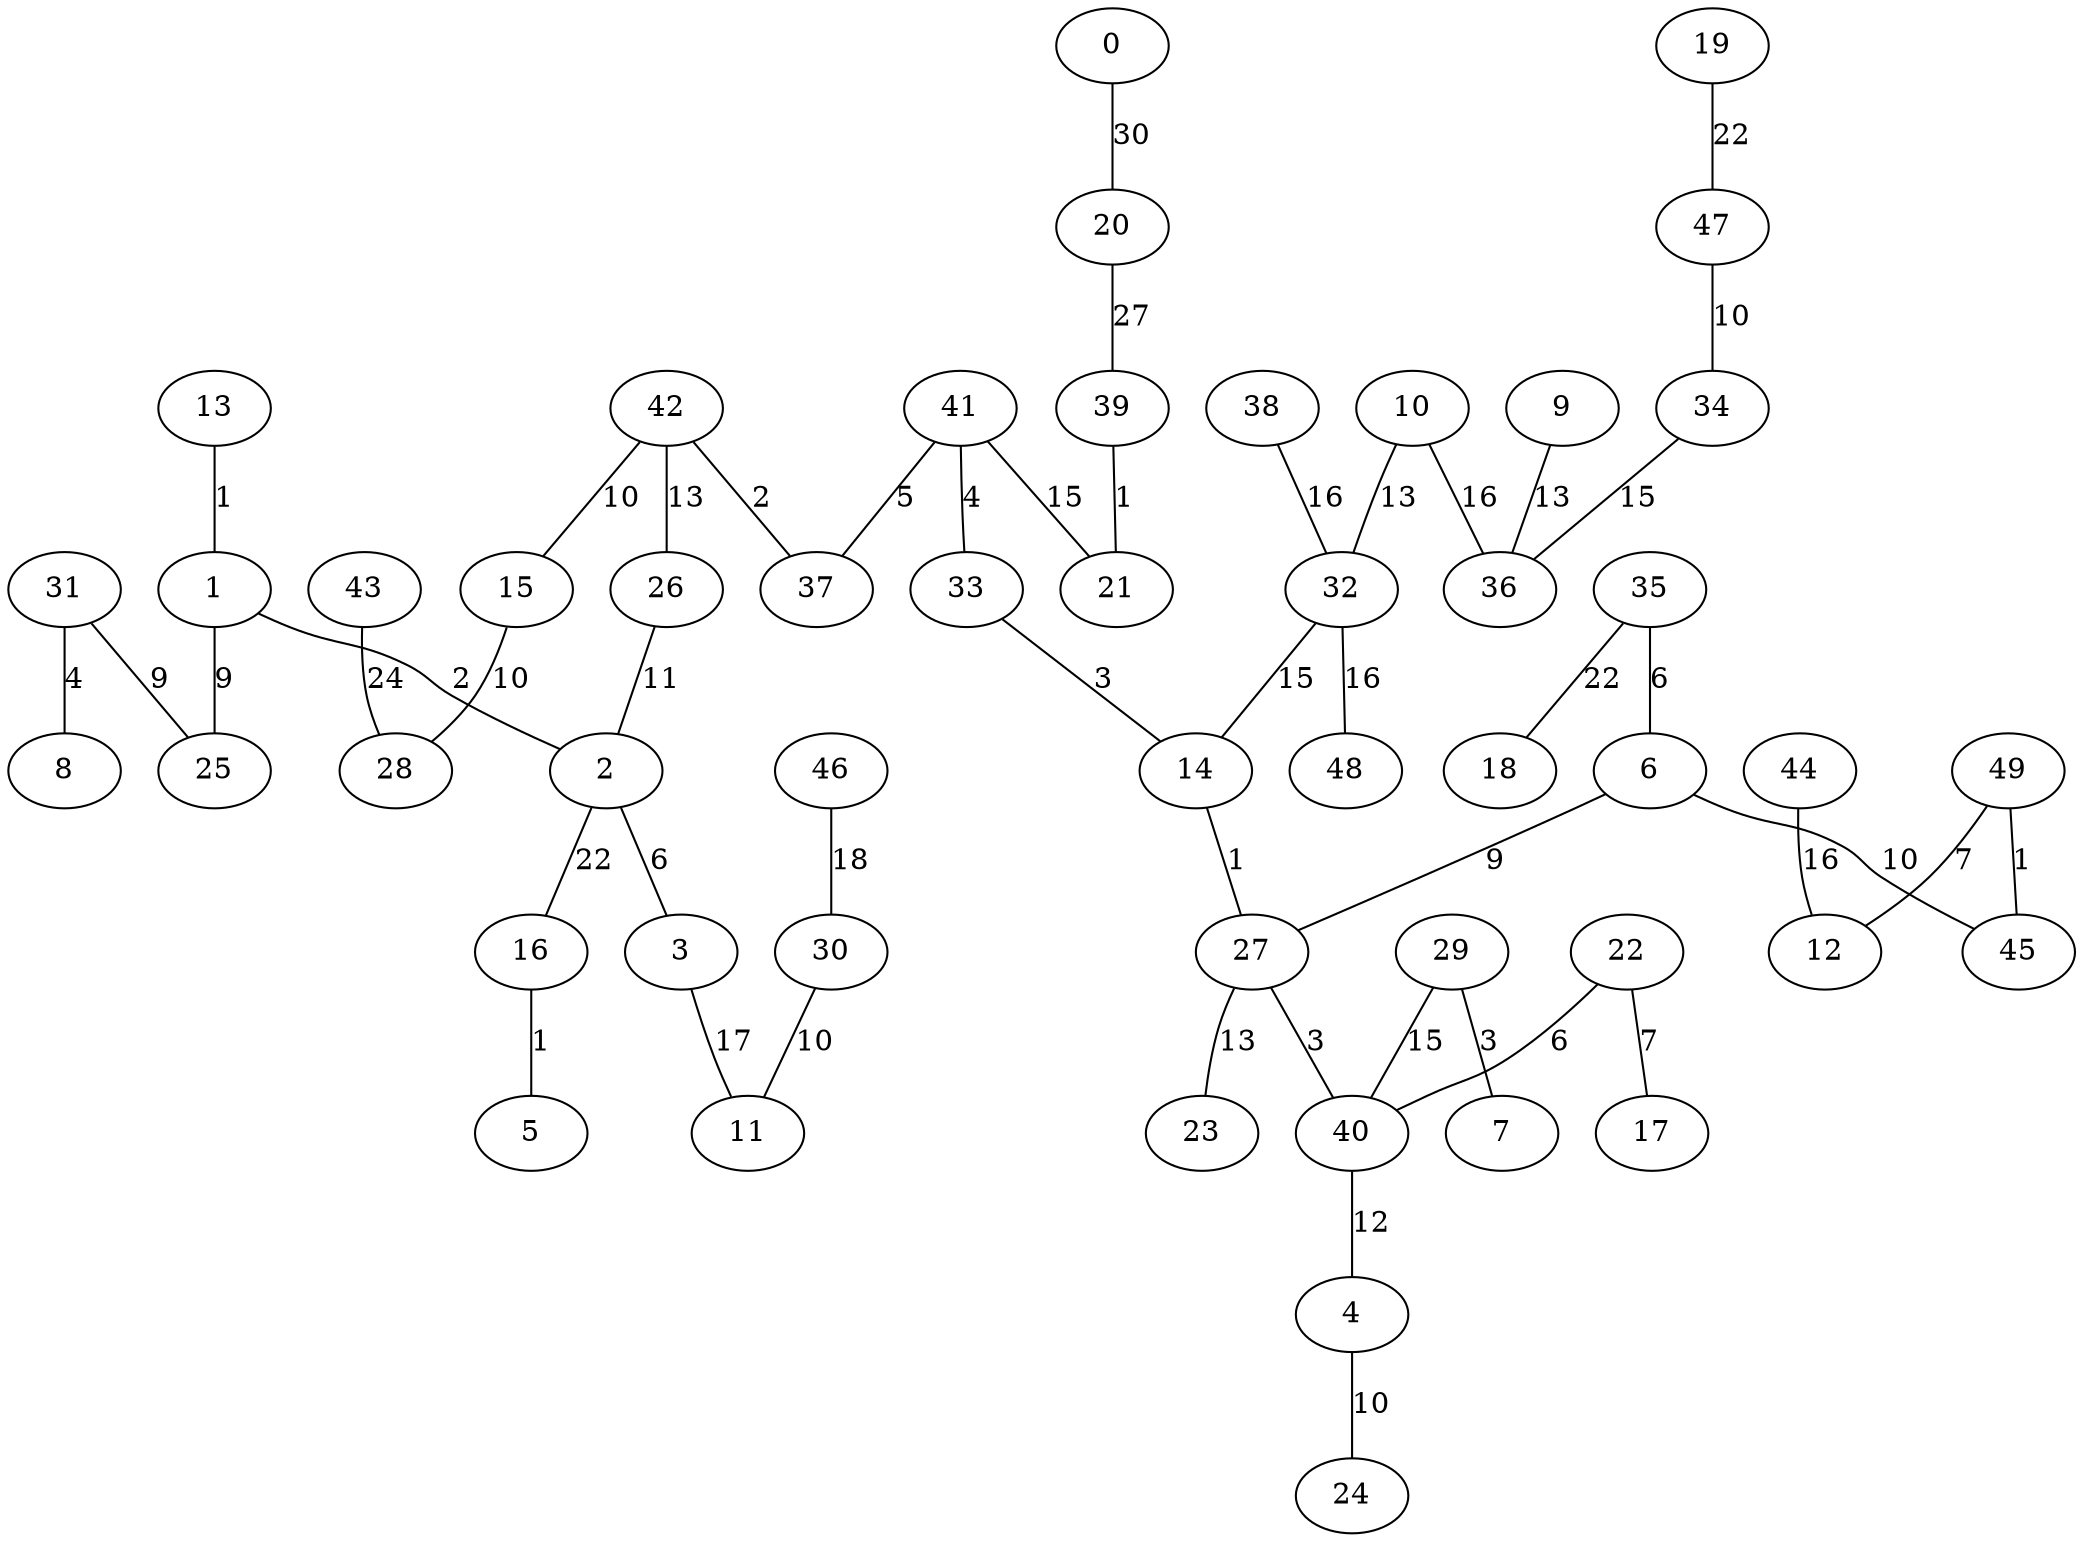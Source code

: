 graph {
	13 [label=13]
	1 [label=1]
	14 [label=14]
	27 [label=27]
	16 [label=16]
	5 [label=5]
	39 [label=39]
	21 [label=21]
	49 [label=49]
	45 [label=45]
	2 [label=2]
	42 [label=42]
	37 [label=37]
	40 [label=40]
	29 [label=29]
	7 [label=7]
	33 [label=33]
	31 [label=31]
	8 [label=8]
	41 [label=41]
	3 [label=3]
	22 [label=22]
	35 [label=35]
	6 [label=6]
	17 [label=17]
	12 [label=12]
	25 [label=25]
	4 [label=4]
	24 [label=24]
	15 [label=15]
	28 [label=28]
	30 [label=30]
	11 [label=11]
	47 [label=47]
	34 [label=34]
	26 [label=26]
	9 [label=9]
	36 [label=36]
	10 [label=10]
	32 [label=32]
	23 [label=23]
	48 [label=48]
	38 [label=38]
	44 [label=44]
	46 [label=46]
	19 [label=19]
	18 [label=18]
	43 [label=43]
	20 [label=20]
	0 [label=0]
	13 -- 1 [label=1]
	14 -- 27 [label=1]
	16 -- 5 [label=1]
	39 -- 21 [label=1]
	49 -- 45 [label=1]
	1 -- 2 [label=2]
	42 -- 37 [label=2]
	27 -- 40 [label=3]
	29 -- 7 [label=3]
	33 -- 14 [label=3]
	31 -- 8 [label=4]
	41 -- 33 [label=4]
	41 -- 37 [label=5]
	2 -- 3 [label=6]
	22 -- 40 [label=6]
	35 -- 6 [label=6]
	22 -- 17 [label=7]
	49 -- 12 [label=7]
	1 -- 25 [label=9]
	6 -- 27 [label=9]
	31 -- 25 [label=9]
	4 -- 24 [label=10]
	6 -- 45 [label=10]
	15 -- 28 [label=10]
	30 -- 11 [label=10]
	42 -- 15 [label=10]
	47 -- 34 [label=10]
	26 -- 2 [label=11]
	40 -- 4 [label=12]
	9 -- 36 [label=13]
	10 -- 32 [label=13]
	27 -- 23 [label=13]
	42 -- 26 [label=13]
	29 -- 40 [label=15]
	32 -- 14 [label=15]
	34 -- 36 [label=15]
	41 -- 21 [label=15]
	10 -- 36 [label=16]
	32 -- 48 [label=16]
	38 -- 32 [label=16]
	44 -- 12 [label=16]
	3 -- 11 [label=17]
	46 -- 30 [label=18]
	2 -- 16 [label=22]
	19 -- 47 [label=22]
	35 -- 18 [label=22]
	43 -- 28 [label=24]
	20 -- 39 [label=27]
	0 -- 20 [label=30]
}
